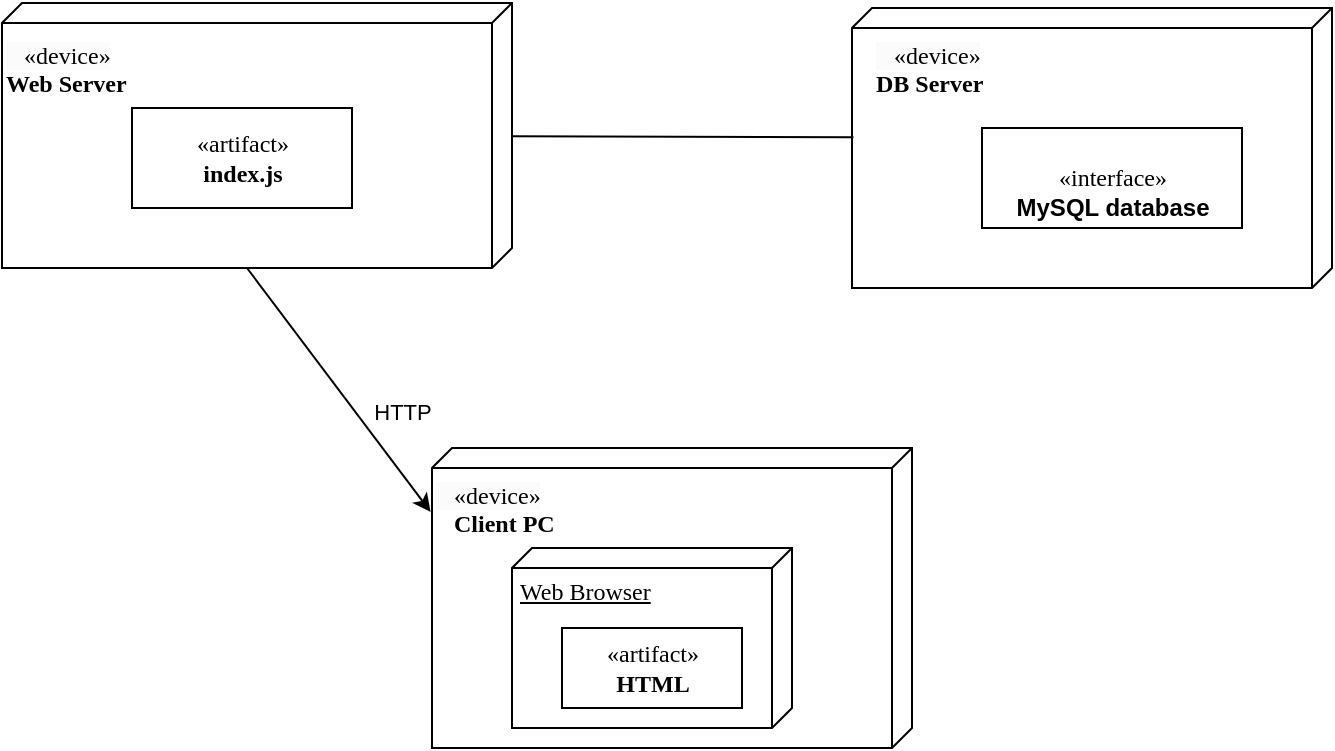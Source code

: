<mxfile version="22.1.4" type="google">
  <diagram name="Page-1" id="5f0bae14-7c28-e335-631c-24af17079c00">
    <mxGraphModel grid="1" page="1" gridSize="10" guides="1" tooltips="1" connect="1" arrows="1" fold="1" pageScale="1" pageWidth="1100" pageHeight="850" background="none" math="0" shadow="0">
      <root>
        <mxCell id="0" />
        <mxCell id="1" parent="0" />
        <mxCell id="39150e848f15840c-1" value="" style="verticalAlign=top;align=left;spacingTop=8;spacingLeft=2;spacingRight=12;shape=cube;size=10;direction=south;fontStyle=4;html=1;rounded=0;shadow=0;comic=0;labelBackgroundColor=none;strokeWidth=1;fontFamily=Verdana;fontSize=12" vertex="1" parent="1">
          <mxGeometry x="135" y="87.5" width="255" height="132.5" as="geometry" />
        </mxCell>
        <mxCell id="39150e848f15840c-3" value="" style="verticalAlign=top;align=left;spacingTop=8;spacingLeft=2;spacingRight=12;shape=cube;size=10;direction=south;fontStyle=4;html=1;rounded=0;shadow=0;comic=0;labelBackgroundColor=none;strokeWidth=1;fontFamily=Verdana;fontSize=12" vertex="1" parent="1">
          <mxGeometry x="560" y="90" width="240" height="140" as="geometry" />
        </mxCell>
        <mxCell id="39150e848f15840c-4" value="«artifact»&lt;br&gt;&lt;b&gt;index.js&lt;/b&gt;" style="html=1;rounded=0;shadow=0;comic=0;labelBackgroundColor=none;strokeWidth=1;fontFamily=Verdana;fontSize=12;align=center;" vertex="1" parent="1">
          <mxGeometry x="200" y="140" width="110" height="50" as="geometry" />
        </mxCell>
        <mxCell id="WiP4bicwOCq5BTZBWrTd-1" value="" style="endArrow=classic;html=1;rounded=0;exitX=0;exitY=0;exitDx=132.5;exitDy=132.5;exitPerimeter=0;entryX=0.213;entryY=1.003;entryDx=0;entryDy=0;entryPerimeter=0;" edge="1" parent="1" source="39150e848f15840c-1" target="WiP4bicwOCq5BTZBWrTd-6">
          <mxGeometry width="50" height="50" relative="1" as="geometry">
            <mxPoint x="420" y="170" as="sourcePoint" />
            <mxPoint x="340" y="310" as="targetPoint" />
          </mxGeometry>
        </mxCell>
        <mxCell id="WiP4bicwOCq5BTZBWrTd-2" value="HTTP" style="edgeLabel;html=1;align=center;verticalAlign=middle;resizable=0;points=[];" connectable="0" vertex="1" parent="WiP4bicwOCq5BTZBWrTd-1">
          <mxGeometry x="0.349" y="1" relative="1" as="geometry">
            <mxPoint x="15" y="-10" as="offset" />
          </mxGeometry>
        </mxCell>
        <mxCell id="WiP4bicwOCq5BTZBWrTd-5" value="" style="endArrow=none;html=1;rounded=0;entryX=0.462;entryY=0.997;entryDx=0;entryDy=0;entryPerimeter=0;" edge="1" parent="1" source="39150e848f15840c-1" target="39150e848f15840c-3">
          <mxGeometry width="50" height="50" relative="1" as="geometry">
            <mxPoint x="420" y="300" as="sourcePoint" />
            <mxPoint x="470" y="250" as="targetPoint" />
          </mxGeometry>
        </mxCell>
        <mxCell id="WiP4bicwOCq5BTZBWrTd-6" value="" style="verticalAlign=top;align=left;spacingTop=8;spacingLeft=2;spacingRight=12;shape=cube;size=10;direction=south;fontStyle=4;html=1;rounded=0;shadow=0;comic=0;labelBackgroundColor=none;strokeWidth=1;fontFamily=Verdana;fontSize=12" vertex="1" parent="1">
          <mxGeometry x="350" y="310" width="240" height="150" as="geometry" />
        </mxCell>
        <mxCell id="WiP4bicwOCq5BTZBWrTd-7" value="Web Browser" style="verticalAlign=top;align=left;spacingTop=8;spacingLeft=2;spacingRight=12;shape=cube;size=10;direction=south;fontStyle=4;html=1;rounded=0;shadow=0;comic=0;labelBackgroundColor=none;strokeWidth=1;fontFamily=Verdana;fontSize=12" vertex="1" parent="1">
          <mxGeometry x="390" y="360" width="140" height="90" as="geometry" />
        </mxCell>
        <mxCell id="WiP4bicwOCq5BTZBWrTd-8" value="«artifact»&lt;br&gt;&lt;b&gt;HTML&lt;/b&gt;" style="html=1;rounded=0;shadow=0;comic=0;labelBackgroundColor=none;strokeWidth=1;fontFamily=Verdana;fontSize=12;align=center;" vertex="1" parent="1">
          <mxGeometry x="415" y="400" width="90" height="40" as="geometry" />
        </mxCell>
        <mxCell id="WiP4bicwOCq5BTZBWrTd-10" value="&lt;br style=&quot;border-color: var(--border-color); font-family: Helvetica;&quot;&gt;«interface»&lt;br style=&quot;border-color: var(--border-color); font-family: Helvetica;&quot;&gt;&lt;span style=&quot;font-family: Helvetica;&quot;&gt;&lt;b&gt;MySQL database&lt;/b&gt;&lt;/span&gt;" style="html=1;rounded=0;shadow=0;comic=0;labelBackgroundColor=none;strokeWidth=1;fontFamily=Verdana;fontSize=12;align=center;" vertex="1" parent="1">
          <mxGeometry x="625" y="150" width="130" height="50" as="geometry" />
        </mxCell>
        <mxCell id="WiP4bicwOCq5BTZBWrTd-11" value="&lt;span style=&quot;color: rgb(0, 0, 0); font-family: Verdana; font-size: 12px; font-style: normal; font-variant-ligatures: normal; font-variant-caps: normal; font-weight: 400; letter-spacing: normal; orphans: 2; text-align: center; text-indent: 0px; text-transform: none; widows: 2; word-spacing: 0px; -webkit-text-stroke-width: 0px; background-color: rgb(251, 251, 251); text-decoration-thickness: initial; text-decoration-style: initial; text-decoration-color: initial; float: none; display: inline !important;&quot;&gt;&amp;nbsp; &amp;nbsp;«device»&lt;/span&gt;&lt;br style=&quot;border-color: var(--border-color); color: rgb(0, 0, 0); font-family: Verdana; font-size: 12px; font-style: normal; font-variant-ligatures: normal; font-variant-caps: normal; font-weight: 400; letter-spacing: normal; orphans: 2; text-align: center; text-indent: 0px; text-transform: none; widows: 2; word-spacing: 0px; -webkit-text-stroke-width: 0px; background-color: rgb(251, 251, 251); text-decoration-thickness: initial; text-decoration-style: initial; text-decoration-color: initial;&quot;&gt;&lt;div style=&quot;text-align: center;&quot;&gt;&lt;span style=&quot;background-color: initial;&quot;&gt;&lt;font face=&quot;Verdana&quot;&gt;&lt;b&gt;Web Server&lt;/b&gt;&lt;/font&gt;&lt;/span&gt;&lt;/div&gt;" style="text;whiteSpace=wrap;html=1;" vertex="1" parent="1">
          <mxGeometry x="135" y="100" width="90" height="50" as="geometry" />
        </mxCell>
        <mxCell id="WiP4bicwOCq5BTZBWrTd-12" value="&lt;span style=&quot;color: rgb(0, 0, 0); font-family: Verdana; font-size: 12px; font-style: normal; font-variant-ligatures: normal; font-variant-caps: normal; font-weight: 400; letter-spacing: normal; orphans: 2; text-align: center; text-indent: 0px; text-transform: none; widows: 2; word-spacing: 0px; -webkit-text-stroke-width: 0px; background-color: rgb(251, 251, 251); text-decoration-thickness: initial; text-decoration-style: initial; text-decoration-color: initial; float: none; display: inline !important;&quot;&gt;&amp;nbsp; &amp;nbsp;«device»&lt;/span&gt;&lt;br style=&quot;border-color: var(--border-color); color: rgb(0, 0, 0); font-family: Verdana; font-size: 12px; font-style: normal; font-variant-ligatures: normal; font-variant-caps: normal; font-weight: 400; letter-spacing: normal; orphans: 2; text-align: center; text-indent: 0px; text-transform: none; widows: 2; word-spacing: 0px; -webkit-text-stroke-width: 0px; background-color: rgb(251, 251, 251); text-decoration-thickness: initial; text-decoration-style: initial; text-decoration-color: initial;&quot;&gt;&lt;div style=&quot;text-align: center;&quot;&gt;&lt;span style=&quot;background-color: initial;&quot;&gt;&lt;font face=&quot;Verdana&quot;&gt;&lt;b&gt;DB Server&lt;/b&gt;&lt;/font&gt;&lt;/span&gt;&lt;/div&gt;" style="text;whiteSpace=wrap;html=1;" vertex="1" parent="1">
          <mxGeometry x="570" y="100" width="90" height="50" as="geometry" />
        </mxCell>
        <mxCell id="WiP4bicwOCq5BTZBWrTd-13" value="&lt;span style=&quot;color: rgb(0, 0, 0); font-family: Verdana; font-size: 12px; font-style: normal; font-variant-ligatures: normal; font-variant-caps: normal; font-weight: 400; letter-spacing: normal; orphans: 2; text-align: center; text-indent: 0px; text-transform: none; widows: 2; word-spacing: 0px; -webkit-text-stroke-width: 0px; background-color: rgb(251, 251, 251); text-decoration-thickness: initial; text-decoration-style: initial; text-decoration-color: initial; float: none; display: inline !important;&quot;&gt;&amp;nbsp; &amp;nbsp;«device»&lt;/span&gt;&lt;br style=&quot;border-color: var(--border-color); color: rgb(0, 0, 0); font-family: Verdana; font-size: 12px; font-style: normal; font-variant-ligatures: normal; font-variant-caps: normal; font-weight: 400; letter-spacing: normal; orphans: 2; text-align: center; text-indent: 0px; text-transform: none; widows: 2; word-spacing: 0px; -webkit-text-stroke-width: 0px; background-color: rgb(251, 251, 251); text-decoration-thickness: initial; text-decoration-style: initial; text-decoration-color: initial;&quot;&gt;&lt;div style=&quot;text-align: center;&quot;&gt;&lt;font face=&quot;Verdana&quot;&gt;&lt;b&gt;&amp;nbsp; &amp;nbsp;Client PC&lt;/b&gt;&lt;/font&gt;&lt;/div&gt;" style="text;whiteSpace=wrap;html=1;" vertex="1" parent="1">
          <mxGeometry x="350" y="320" width="90" height="50" as="geometry" />
        </mxCell>
      </root>
    </mxGraphModel>
  </diagram>
</mxfile>
